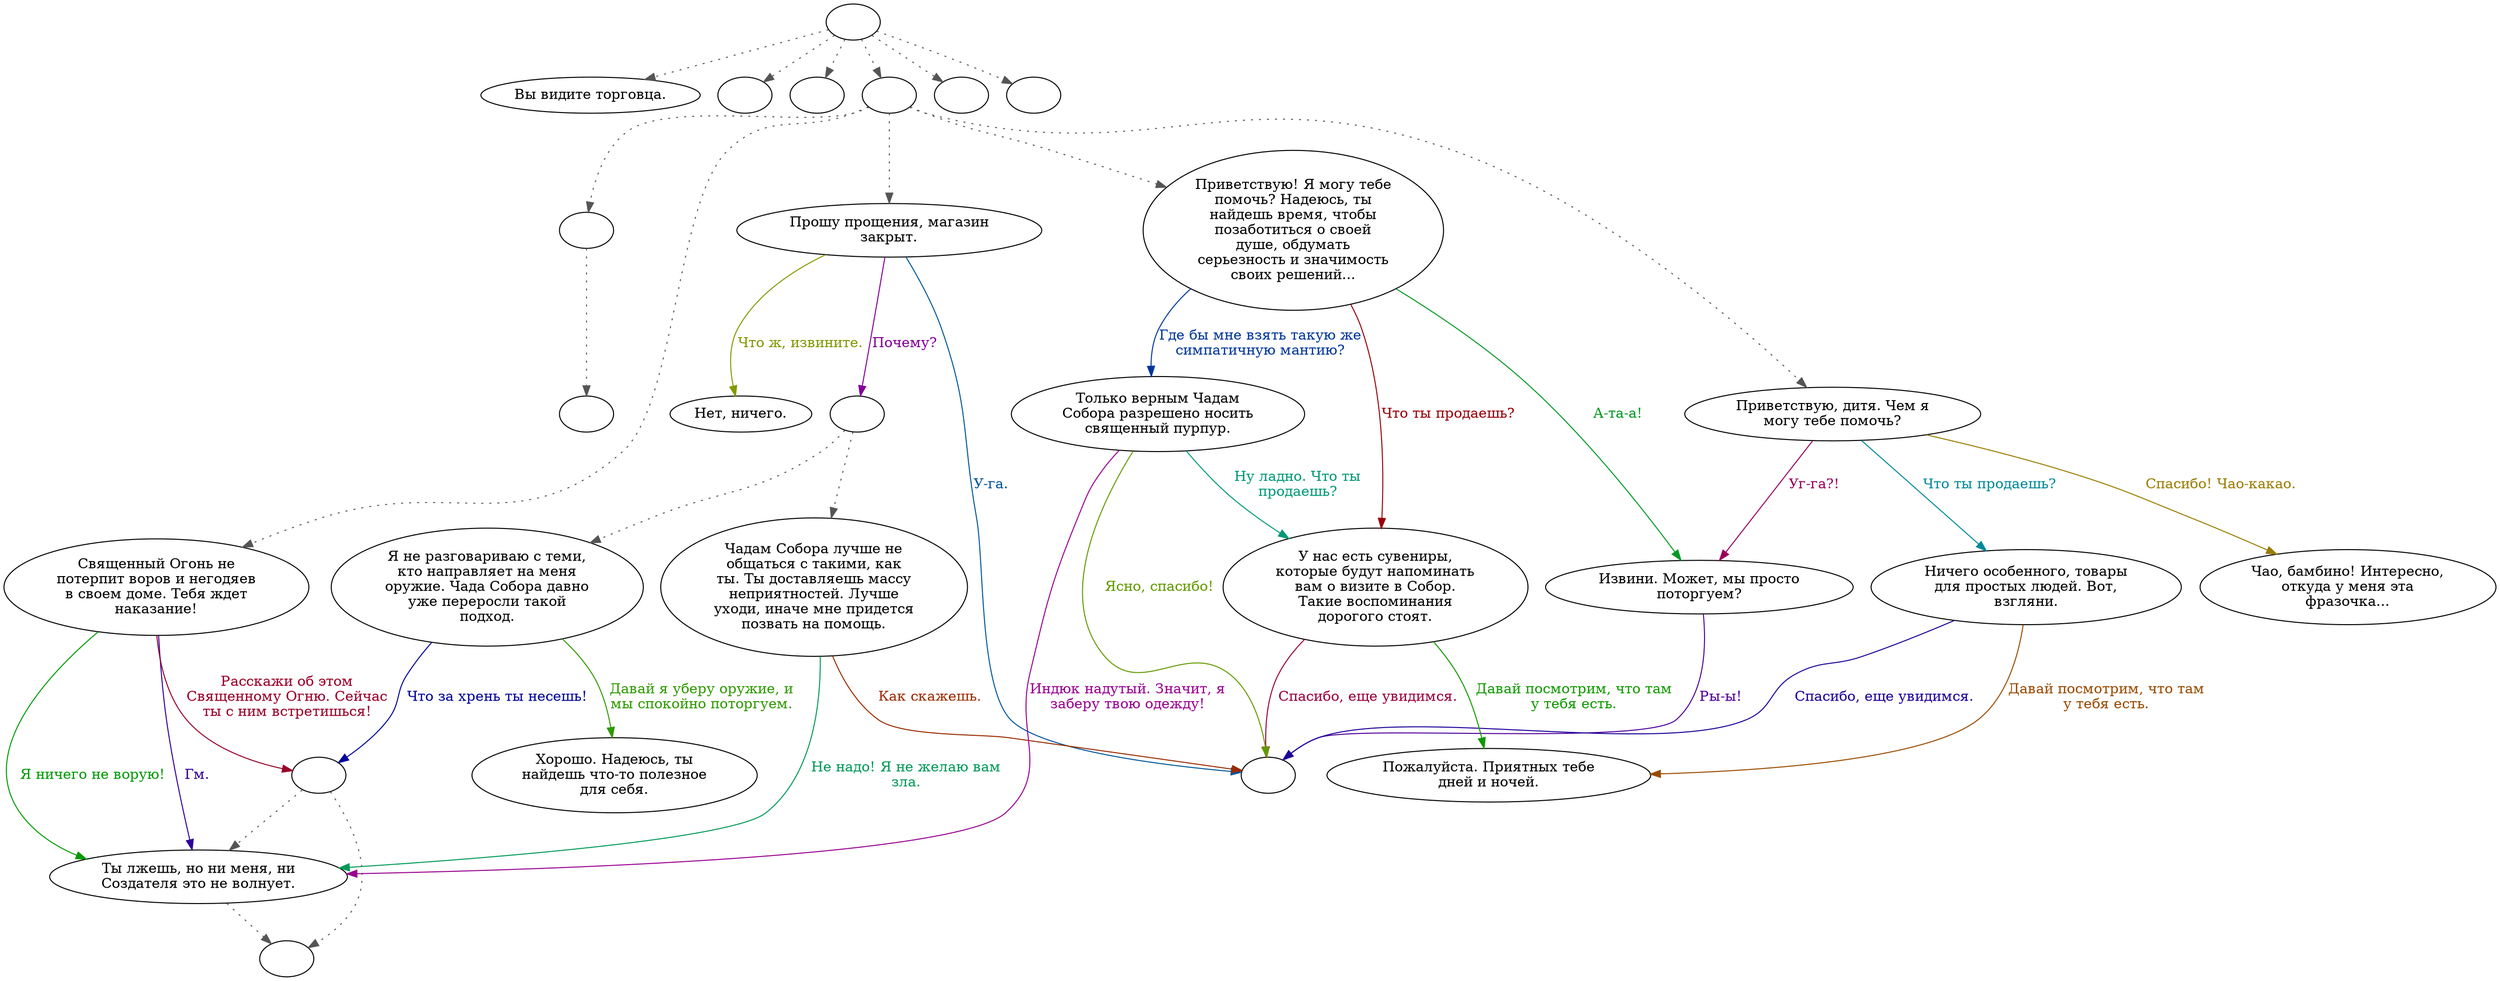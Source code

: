 digraph cathshop {
  "start" [style=filled       fillcolor="#FFFFFF"       color="#000000"]
  "start" -> "look_at_p_proc" [style=dotted color="#555555"]
  "start" -> "timed_event_p_proc" [style=dotted color="#555555"]
  "start" -> "pickup_p_proc" [style=dotted color="#555555"]
  "start" -> "talk_p_proc" [style=dotted color="#555555"]
  "start" -> "critter_p_proc" [style=dotted color="#555555"]
  "start" -> "destroy_p_proc" [style=dotted color="#555555"]
  "start" [label=""]
  "combat" [style=filled       fillcolor="#FFFFFF"       color="#000000"]
  "combat" [label=""]
  "critter_p_proc" [style=filled       fillcolor="#FFFFFF"       color="#000000"]
  "critter_p_proc" [label=""]
  "pickup_p_proc" [style=filled       fillcolor="#FFFFFF"       color="#000000"]
  "pickup_p_proc" [label=""]
  "talk_p_proc" [style=filled       fillcolor="#FFFFFF"       color="#000000"]
  "talk_p_proc" -> "get_reaction" [style=dotted color="#555555"]
  "talk_p_proc" -> "BarterGuy00" [style=dotted color="#555555"]
  "talk_p_proc" -> "BarterGuy02" [style=dotted color="#555555"]
  "talk_p_proc" -> "BarterGuy07" [style=dotted color="#555555"]
  "talk_p_proc" -> "BarterGuy10" [style=dotted color="#555555"]
  "talk_p_proc" [label=""]
  "destroy_p_proc" [style=filled       fillcolor="#FFFFFF"       color="#000000"]
  "destroy_p_proc" [label=""]
  "look_at_p_proc" [style=filled       fillcolor="#FFFFFF"       color="#000000"]
  "look_at_p_proc" [label="Вы видите торговца."]
  "timed_event_p_proc" [style=filled       fillcolor="#FFFFFF"       color="#000000"]
  "timed_event_p_proc" [label=""]
  "BarterGuy00" [style=filled       fillcolor="#FFFFFF"       color="#000000"]
  "BarterGuy00" [label="Священный Огонь не\nпотерпит воров и негодяев\nв своем доме. Тебя ждет\nнаказание!"]
  "BarterGuy00" -> "BarterGuy01" [label="Гм." color="#310099" fontcolor="#310099"]
  "BarterGuy00" -> "BarterGuy01" [label="Я ничего не ворую!" color="#009904" fontcolor="#009904"]
  "BarterGuy00" -> "BarterGuy00a" [label="Расскажи об этом\nСвященному Огню. Сейчас\nты с ним встретишься!" color="#990029" fontcolor="#990029"]
  "BarterGuy00a" [style=filled       fillcolor="#FFFFFF"       color="#000000"]
  "BarterGuy00a" -> "combat" [style=dotted color="#555555"]
  "BarterGuy00a" -> "BarterGuy01" [style=dotted color="#555555"]
  "BarterGuy00a" [label=""]
  "BarterGuy01" [style=filled       fillcolor="#FFFFFF"       color="#000000"]
  "BarterGuy01" -> "combat" [style=dotted color="#555555"]
  "BarterGuy01" [label="Ты лжешь, но ни меня, ни\nСоздателя это не волнует."]
  "BarterGuy02" [style=filled       fillcolor="#FFFFFF"       color="#000000"]
  "BarterGuy02" [label="Прошу прощения, магазин\nзакрыт."]
  "BarterGuy02" -> "BarterGuyEnd" [label="У-га." color="#005599" fontcolor="#005599"]
  "BarterGuy02" -> "BarterGuy03" [label="Что ж, извините." color="#829900" fontcolor="#829900"]
  "BarterGuy02" -> "BarterGuy02a" [label="Почему?" color="#830099" fontcolor="#830099"]
  "BarterGuy02a" [style=filled       fillcolor="#FFFFFF"       color="#000000"]
  "BarterGuy02a" -> "BarterGuy04" [style=dotted color="#555555"]
  "BarterGuy02a" -> "BarterGuy05" [style=dotted color="#555555"]
  "BarterGuy02a" [label=""]
  "BarterGuy03" [style=filled       fillcolor="#FFFFFF"       color="#000000"]
  "BarterGuy03" [label="Нет, ничего."]
  "BarterGuy04" [style=filled       fillcolor="#FFFFFF"       color="#000000"]
  "BarterGuy04" [label="Чадам Собора лучше не\nобщаться с такими, как\nты. Ты доставляешь массу\nнеприятностей. Лучше\nуходи, иначе мне придется\nпозвать на помощь."]
  "BarterGuy04" -> "BarterGuy01" [label="Не надо! Я не желаю вам\nзла." color="#009957" fontcolor="#009957"]
  "BarterGuy04" -> "BarterGuyEnd" [label="Как скажешь." color="#992A00" fontcolor="#992A00"]
  "BarterGuy05" [style=filled       fillcolor="#FFFFFF"       color="#000000"]
  "BarterGuy05" [label="Я не разговариваю с теми,\nкто направляет на меня\nоружие. Чада Собора давно\nуже переросли такой\nподход."]
  "BarterGuy05" -> "BarterGuy00a" [label="Что за хрень ты несешь!" color="#000399" fontcolor="#000399"]
  "BarterGuy05" -> "BarterGuy06" [label="Давай я уберу оружие, и\nмы спокойно поторгуем." color="#2F9900" fontcolor="#2F9900"]
  "BarterGuy06" [style=filled       fillcolor="#FFFFFF"       color="#000000"]
  "BarterGuy06" [label="Хорошо. Надеюсь, ты\nнайдешь что-то полезное\nдля себя."]
  "BarterGuy07" [style=filled       fillcolor="#FFFFFF"       color="#000000"]
  "BarterGuy07" [label="Приветствую, дитя. Чем я\nмогу тебе помочь?"]
  "BarterGuy07" -> "BarterGuy08" [label="Уг-га?!" color="#99005C" fontcolor="#99005C"]
  "BarterGuy07" -> "BarterGuy12" [label="Что ты продаешь?" color="#008999" fontcolor="#008999"]
  "BarterGuy07" -> "BarterGuy09" [label="Спасибо! Чао-какао." color="#997D00" fontcolor="#997D00"]
  "BarterGuy08" [style=filled       fillcolor="#FFFFFF"       color="#000000"]
  "BarterGuy08" [label="Извини. Может, мы просто\nпоторгуем?"]
  "BarterGuy08" -> "BarterGuyEnd" [label="Ры-ы!" color="#500099" fontcolor="#500099"]
  "BarterGuy09" [style=filled       fillcolor="#FFFFFF"       color="#000000"]
  "BarterGuy09" [label="Чао, бамбино! Интересно,\nоткуда у меня эта\nфразочка..."]
  "BarterGuy10" [style=filled       fillcolor="#FFFFFF"       color="#000000"]
  "BarterGuy10" [label="Приветствую! Я могу тебе\nпомочь? Надеюсь, ты\nнайдешь время, чтобы\nпозаботиться о своей\nдуше, обдумать\nсерьезность и значимость\nсвоих решений..."]
  "BarterGuy10" -> "BarterGuy08" [label="А-та-а!" color="#009924" fontcolor="#009924"]
  "BarterGuy10" -> "BarterGuy13" [label="Что ты продаешь?" color="#990009" fontcolor="#990009"]
  "BarterGuy10" -> "BarterGuy11" [label="Где бы мне взять такую же\nсимпатичную мантию?" color="#003699" fontcolor="#003699"]
  "BarterGuy11" [style=filled       fillcolor="#FFFFFF"       color="#000000"]
  "BarterGuy11" [label="Только верным Чадам\nСобора разрешено носить\nсвященный пурпур."]
  "BarterGuy11" -> "BarterGuyEnd" [label="Ясно, спасибо!" color="#629900" fontcolor="#629900"]
  "BarterGuy11" -> "BarterGuy01" [label="Индюк надутый. Значит, я\nзаберу твою одежду!" color="#99008F" fontcolor="#99008F"]
  "BarterGuy11" -> "BarterGuy13" [label="Ну ладно. Что ты\nпродаешь?" color="#009976" fontcolor="#009976"]
  "BarterGuy12" [style=filled       fillcolor="#FFFFFF"       color="#000000"]
  "BarterGuy12" [label="Ничего особенного, товары\nдля простых людей. Вот,\nвзгляни."]
  "BarterGuy12" -> "BarterGuy14" [label="Давай посмотрим, что там\nу тебя есть." color="#994A00" fontcolor="#994A00"]
  "BarterGuy12" -> "BarterGuyEnd" [label="Спасибо, еще увидимся." color="#1D0099" fontcolor="#1D0099"]
  "BarterGuy13" [style=filled       fillcolor="#FFFFFF"       color="#000000"]
  "BarterGuy13" [label="У нас есть сувениры,\nкоторые будут напоминать\nвам о визите в Собор.\nТакие воспоминания\nдорогого стоят."]
  "BarterGuy13" -> "BarterGuy14" [label="Давай посмотрим, что там\nу тебя есть." color="#109900" fontcolor="#109900"]
  "BarterGuy13" -> "BarterGuyEnd" [label="Спасибо, еще увидимся." color="#99003C" fontcolor="#99003C"]
  "BarterGuy14" [style=filled       fillcolor="#FFFFFF"       color="#000000"]
  "BarterGuy14" [label="Пожалуйста. Приятных тебе\nдней и ночей."]
  "BarterGuyEnd" [style=filled       fillcolor="#FFFFFF"       color="#000000"]
  "BarterGuyEnd" [label=""]
  "get_reaction" [style=filled       fillcolor="#FFFFFF"       color="#000000"]
  "get_reaction" -> "ReactToLevel" [style=dotted color="#555555"]
  "get_reaction" [label=""]
  "ReactToLevel" [style=filled       fillcolor="#FFFFFF"       color="#000000"]
  "ReactToLevel" [label=""]
}